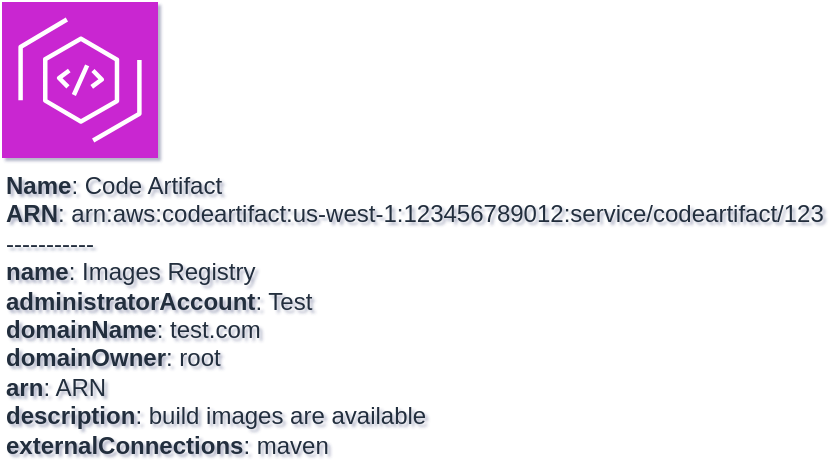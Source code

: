 <mxfile type="MultiCloud">
	<diagram id="diagram_1" name="AWS components">
		<mxGraphModel dx="1015" dy="661" grid="1" gridSize="10" guides="1" tooltips="1" connect="1" arrows="1" fold="1" page="1" pageScale="1" pageWidth="850" pageHeight="1100" math="0" shadow="1">
			<root>
				<mxCell id="0"/>
				<mxCell id="1" parent="0"/>
				<mxCell id="vertex:codeartifact:arn:aws:codeartifact:us-west-1:123456789012:service/codeartifact/123" value="&lt;b&gt;Name&lt;/b&gt;: Code Artifact&lt;BR&gt;&lt;b&gt;ARN&lt;/b&gt;: arn:aws:codeartifact:us-west-1:123456789012:service/codeartifact/123&lt;BR&gt;-----------&lt;BR&gt;&lt;b&gt;name&lt;/b&gt;: Images Registry&lt;BR&gt;&lt;b&gt;administratorAccount&lt;/b&gt;: Test&lt;BR&gt;&lt;b&gt;domainName&lt;/b&gt;: test.com&lt;BR&gt;&lt;b&gt;domainOwner&lt;/b&gt;: root&lt;BR&gt;&lt;b&gt;arn&lt;/b&gt;: ARN&lt;BR&gt;&lt;b&gt;description&lt;/b&gt;: build images are available&lt;BR&gt;&lt;b&gt;externalConnections&lt;/b&gt;: maven" style="sketch=0;outlineConnect=0;fontColor=#232F3E;fillColor=#C925D1;strokeColor=#ffffff;dashed=0;verticalLabelPosition=bottom;verticalAlign=top;align=left;html=1;fontSize=12;fontStyle=0;aspect=fixed;shape=mxgraph.aws4.resourceIcon;resIcon=mxgraph.aws4.codeartifact;" parent="1" vertex="1">
					<mxGeometry width="78" height="78" as="geometry"/>
				</mxCell>
			</root>
		</mxGraphModel>
	</diagram>
</mxfile>